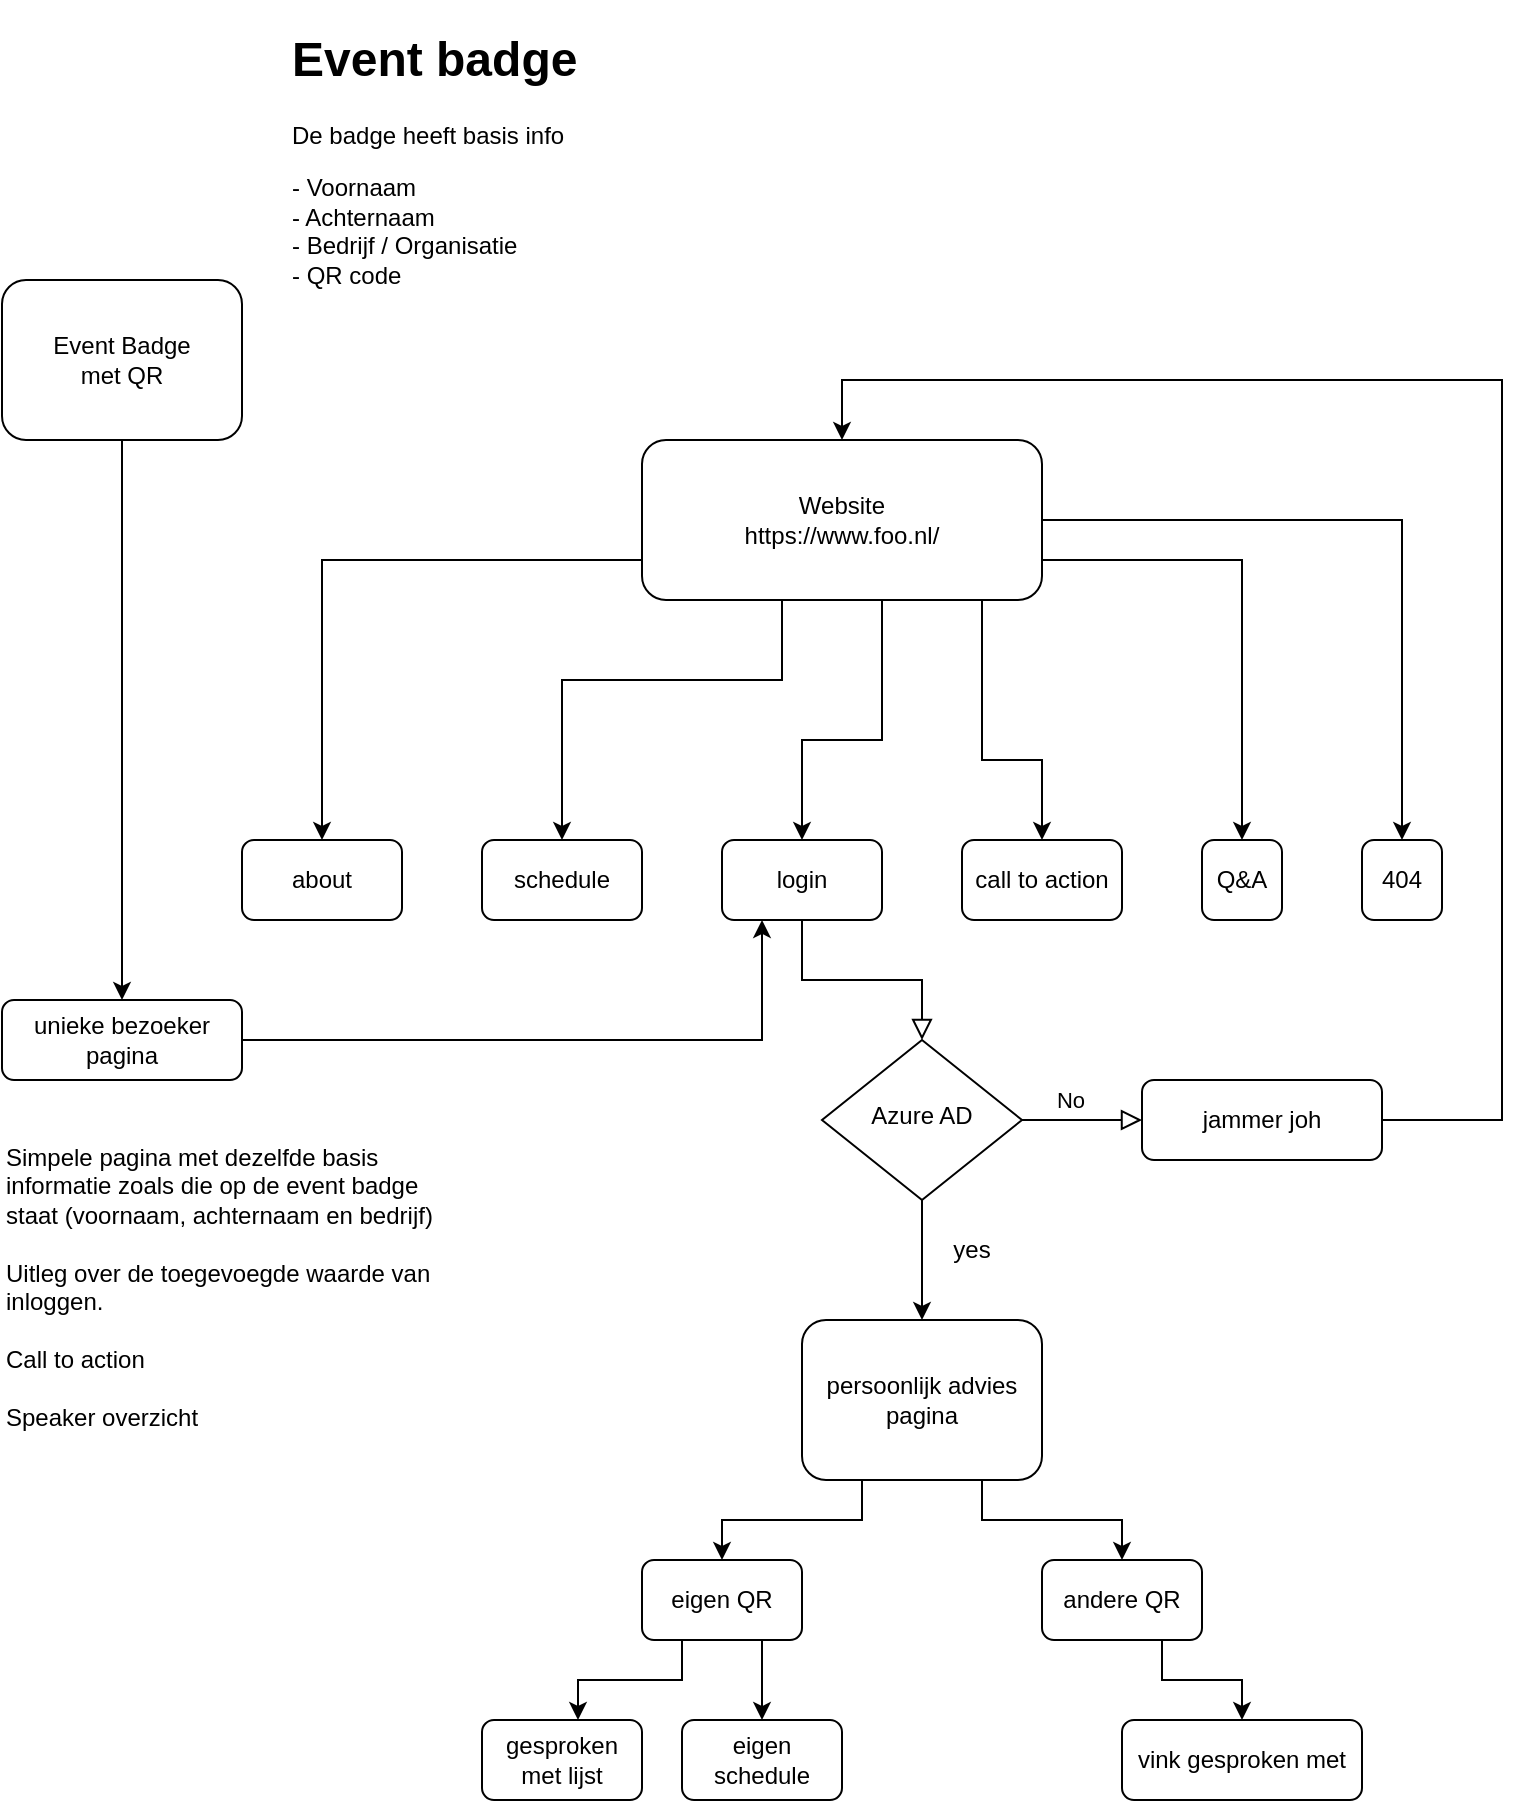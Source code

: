 <mxfile version="22.1.21" type="device">
  <diagram id="C5RBs43oDa-KdzZeNtuy" name="Page-1">
    <mxGraphModel dx="1101" dy="854" grid="1" gridSize="10" guides="1" tooltips="1" connect="1" arrows="1" fold="1" page="1" pageScale="1" pageWidth="827" pageHeight="1169" math="0" shadow="0">
      <root>
        <mxCell id="WIyWlLk6GJQsqaUBKTNV-0" />
        <mxCell id="WIyWlLk6GJQsqaUBKTNV-1" parent="WIyWlLk6GJQsqaUBKTNV-0" />
        <mxCell id="WIyWlLk6GJQsqaUBKTNV-2" value="" style="rounded=0;html=1;jettySize=auto;orthogonalLoop=1;fontSize=11;endArrow=block;endFill=0;endSize=8;strokeWidth=1;shadow=0;labelBackgroundColor=none;edgeStyle=orthogonalEdgeStyle;" parent="WIyWlLk6GJQsqaUBKTNV-1" source="WIyWlLk6GJQsqaUBKTNV-3" target="WIyWlLk6GJQsqaUBKTNV-6" edge="1">
          <mxGeometry relative="1" as="geometry" />
        </mxCell>
        <mxCell id="WIyWlLk6GJQsqaUBKTNV-3" value="login" style="rounded=1;whiteSpace=wrap;html=1;fontSize=12;glass=0;strokeWidth=1;shadow=0;" parent="WIyWlLk6GJQsqaUBKTNV-1" vertex="1">
          <mxGeometry x="400" y="440" width="80" height="40" as="geometry" />
        </mxCell>
        <mxCell id="WIyWlLk6GJQsqaUBKTNV-5" value="No" style="edgeStyle=orthogonalEdgeStyle;rounded=0;html=1;jettySize=auto;orthogonalLoop=1;fontSize=11;endArrow=block;endFill=0;endSize=8;strokeWidth=1;shadow=0;labelBackgroundColor=none;" parent="WIyWlLk6GJQsqaUBKTNV-1" source="WIyWlLk6GJQsqaUBKTNV-6" target="WIyWlLk6GJQsqaUBKTNV-7" edge="1">
          <mxGeometry x="-0.2" y="10" relative="1" as="geometry">
            <mxPoint as="offset" />
            <Array as="points">
              <mxPoint x="580" y="580" />
              <mxPoint x="580" y="580" />
            </Array>
          </mxGeometry>
        </mxCell>
        <mxCell id="bviS-xqKa8Wd2YwCjsFW-17" style="edgeStyle=orthogonalEdgeStyle;rounded=0;orthogonalLoop=1;jettySize=auto;html=1;exitX=0.5;exitY=1;exitDx=0;exitDy=0;entryX=0.5;entryY=0;entryDx=0;entryDy=0;" edge="1" parent="WIyWlLk6GJQsqaUBKTNV-1" source="WIyWlLk6GJQsqaUBKTNV-6" target="bviS-xqKa8Wd2YwCjsFW-13">
          <mxGeometry relative="1" as="geometry">
            <Array as="points">
              <mxPoint x="500" y="650" />
              <mxPoint x="500" y="650" />
            </Array>
          </mxGeometry>
        </mxCell>
        <mxCell id="WIyWlLk6GJQsqaUBKTNV-6" value="Azure AD" style="rhombus;whiteSpace=wrap;html=1;shadow=0;fontFamily=Helvetica;fontSize=12;align=center;strokeWidth=1;spacing=6;spacingTop=-4;" parent="WIyWlLk6GJQsqaUBKTNV-1" vertex="1">
          <mxGeometry x="450" y="540" width="100" height="80" as="geometry" />
        </mxCell>
        <mxCell id="bviS-xqKa8Wd2YwCjsFW-27" style="edgeStyle=orthogonalEdgeStyle;rounded=0;orthogonalLoop=1;jettySize=auto;html=1;exitX=1;exitY=0.5;exitDx=0;exitDy=0;entryX=0.5;entryY=0;entryDx=0;entryDy=0;" edge="1" parent="WIyWlLk6GJQsqaUBKTNV-1" source="WIyWlLk6GJQsqaUBKTNV-7" target="bviS-xqKa8Wd2YwCjsFW-2">
          <mxGeometry relative="1" as="geometry">
            <Array as="points">
              <mxPoint x="790" y="580" />
              <mxPoint x="790" y="210" />
              <mxPoint x="460" y="210" />
            </Array>
          </mxGeometry>
        </mxCell>
        <mxCell id="WIyWlLk6GJQsqaUBKTNV-7" value="jammer joh" style="rounded=1;whiteSpace=wrap;html=1;fontSize=12;glass=0;strokeWidth=1;shadow=0;" parent="WIyWlLk6GJQsqaUBKTNV-1" vertex="1">
          <mxGeometry x="610" y="560" width="120" height="40" as="geometry" />
        </mxCell>
        <mxCell id="bviS-xqKa8Wd2YwCjsFW-8" style="edgeStyle=orthogonalEdgeStyle;rounded=0;orthogonalLoop=1;jettySize=auto;html=1;exitX=0.5;exitY=1;exitDx=0;exitDy=0;entryX=0.5;entryY=0;entryDx=0;entryDy=0;" edge="1" parent="WIyWlLk6GJQsqaUBKTNV-1" source="bviS-xqKa8Wd2YwCjsFW-0" target="bviS-xqKa8Wd2YwCjsFW-3">
          <mxGeometry relative="1" as="geometry" />
        </mxCell>
        <mxCell id="bviS-xqKa8Wd2YwCjsFW-0" value="Event Badge&lt;br&gt;met QR" style="rounded=1;whiteSpace=wrap;html=1;" vertex="1" parent="WIyWlLk6GJQsqaUBKTNV-1">
          <mxGeometry x="40" y="160" width="120" height="80" as="geometry" />
        </mxCell>
        <mxCell id="bviS-xqKa8Wd2YwCjsFW-1" value="&lt;h1&gt;Event badge&lt;/h1&gt;&lt;p&gt;De badge heeft basis info&lt;/p&gt;&lt;p&gt;- Voornaam&lt;br&gt;- Achternaam&lt;br&gt;- Bedrijf / Organisatie&lt;br&gt;- QR code&lt;/p&gt;" style="text;html=1;strokeColor=none;fillColor=none;spacing=5;spacingTop=-20;whiteSpace=wrap;overflow=hidden;rounded=0;" vertex="1" parent="WIyWlLk6GJQsqaUBKTNV-1">
          <mxGeometry x="180" y="30" width="190" height="180" as="geometry" />
        </mxCell>
        <mxCell id="bviS-xqKa8Wd2YwCjsFW-9" style="edgeStyle=orthogonalEdgeStyle;rounded=0;orthogonalLoop=1;jettySize=auto;html=1;exitX=0;exitY=0.75;exitDx=0;exitDy=0;entryX=0.5;entryY=0;entryDx=0;entryDy=0;" edge="1" parent="WIyWlLk6GJQsqaUBKTNV-1" source="bviS-xqKa8Wd2YwCjsFW-2" target="bviS-xqKa8Wd2YwCjsFW-6">
          <mxGeometry relative="1" as="geometry">
            <Array as="points">
              <mxPoint x="200" y="300" />
            </Array>
          </mxGeometry>
        </mxCell>
        <mxCell id="bviS-xqKa8Wd2YwCjsFW-14" style="edgeStyle=orthogonalEdgeStyle;rounded=0;orthogonalLoop=1;jettySize=auto;html=1;exitX=0.5;exitY=1;exitDx=0;exitDy=0;entryX=0.5;entryY=0;entryDx=0;entryDy=0;" edge="1" parent="WIyWlLk6GJQsqaUBKTNV-1" source="bviS-xqKa8Wd2YwCjsFW-2" target="WIyWlLk6GJQsqaUBKTNV-3">
          <mxGeometry relative="1" as="geometry">
            <Array as="points">
              <mxPoint x="480" y="390" />
              <mxPoint x="440" y="390" />
            </Array>
          </mxGeometry>
        </mxCell>
        <mxCell id="bviS-xqKa8Wd2YwCjsFW-22" style="edgeStyle=orthogonalEdgeStyle;rounded=0;orthogonalLoop=1;jettySize=auto;html=1;exitX=0.75;exitY=1;exitDx=0;exitDy=0;entryX=0.5;entryY=0;entryDx=0;entryDy=0;" edge="1" parent="WIyWlLk6GJQsqaUBKTNV-1" source="bviS-xqKa8Wd2YwCjsFW-2" target="bviS-xqKa8Wd2YwCjsFW-21">
          <mxGeometry relative="1" as="geometry">
            <Array as="points">
              <mxPoint x="530" y="400" />
              <mxPoint x="560" y="400" />
            </Array>
          </mxGeometry>
        </mxCell>
        <mxCell id="bviS-xqKa8Wd2YwCjsFW-23" style="edgeStyle=orthogonalEdgeStyle;rounded=0;orthogonalLoop=1;jettySize=auto;html=1;exitX=1;exitY=0.5;exitDx=0;exitDy=0;entryX=0.5;entryY=0;entryDx=0;entryDy=0;" edge="1" parent="WIyWlLk6GJQsqaUBKTNV-1" source="bviS-xqKa8Wd2YwCjsFW-2" target="bviS-xqKa8Wd2YwCjsFW-19">
          <mxGeometry relative="1" as="geometry">
            <Array as="points">
              <mxPoint x="660" y="300" />
            </Array>
          </mxGeometry>
        </mxCell>
        <mxCell id="bviS-xqKa8Wd2YwCjsFW-24" style="edgeStyle=orthogonalEdgeStyle;rounded=0;orthogonalLoop=1;jettySize=auto;html=1;exitX=1;exitY=0.25;exitDx=0;exitDy=0;entryX=0.5;entryY=0;entryDx=0;entryDy=0;" edge="1" parent="WIyWlLk6GJQsqaUBKTNV-1" source="bviS-xqKa8Wd2YwCjsFW-2" target="bviS-xqKa8Wd2YwCjsFW-20">
          <mxGeometry relative="1" as="geometry">
            <Array as="points">
              <mxPoint x="740" y="280" />
            </Array>
          </mxGeometry>
        </mxCell>
        <mxCell id="bviS-xqKa8Wd2YwCjsFW-2" value="Website&lt;br&gt;https://www.foo.nl/" style="rounded=1;whiteSpace=wrap;html=1;" vertex="1" parent="WIyWlLk6GJQsqaUBKTNV-1">
          <mxGeometry x="360" y="240" width="200" height="80" as="geometry" />
        </mxCell>
        <mxCell id="bviS-xqKa8Wd2YwCjsFW-18" style="edgeStyle=orthogonalEdgeStyle;rounded=0;orthogonalLoop=1;jettySize=auto;html=1;exitX=1;exitY=0.5;exitDx=0;exitDy=0;entryX=0.25;entryY=1;entryDx=0;entryDy=0;" edge="1" parent="WIyWlLk6GJQsqaUBKTNV-1" source="bviS-xqKa8Wd2YwCjsFW-3" target="WIyWlLk6GJQsqaUBKTNV-3">
          <mxGeometry relative="1" as="geometry">
            <Array as="points">
              <mxPoint x="420" y="540" />
            </Array>
          </mxGeometry>
        </mxCell>
        <mxCell id="bviS-xqKa8Wd2YwCjsFW-3" value="unieke bezoeker pagina" style="rounded=1;whiteSpace=wrap;html=1;" vertex="1" parent="WIyWlLk6GJQsqaUBKTNV-1">
          <mxGeometry x="40" y="520" width="120" height="40" as="geometry" />
        </mxCell>
        <mxCell id="bviS-xqKa8Wd2YwCjsFW-6" value="about" style="rounded=1;whiteSpace=wrap;html=1;" vertex="1" parent="WIyWlLk6GJQsqaUBKTNV-1">
          <mxGeometry x="160" y="440" width="80" height="40" as="geometry" />
        </mxCell>
        <mxCell id="bviS-xqKa8Wd2YwCjsFW-7" value="schedule" style="rounded=1;whiteSpace=wrap;html=1;" vertex="1" parent="WIyWlLk6GJQsqaUBKTNV-1">
          <mxGeometry x="280" y="440" width="80" height="40" as="geometry" />
        </mxCell>
        <mxCell id="bviS-xqKa8Wd2YwCjsFW-34" style="edgeStyle=orthogonalEdgeStyle;rounded=0;orthogonalLoop=1;jettySize=auto;html=1;exitX=0.25;exitY=1;exitDx=0;exitDy=0;entryX=0.5;entryY=0;entryDx=0;entryDy=0;" edge="1" parent="WIyWlLk6GJQsqaUBKTNV-1" source="bviS-xqKa8Wd2YwCjsFW-13" target="bviS-xqKa8Wd2YwCjsFW-30">
          <mxGeometry relative="1" as="geometry" />
        </mxCell>
        <mxCell id="bviS-xqKa8Wd2YwCjsFW-35" style="edgeStyle=orthogonalEdgeStyle;rounded=0;orthogonalLoop=1;jettySize=auto;html=1;exitX=0.75;exitY=1;exitDx=0;exitDy=0;entryX=0.5;entryY=0;entryDx=0;entryDy=0;" edge="1" parent="WIyWlLk6GJQsqaUBKTNV-1" source="bviS-xqKa8Wd2YwCjsFW-13" target="bviS-xqKa8Wd2YwCjsFW-31">
          <mxGeometry relative="1" as="geometry" />
        </mxCell>
        <mxCell id="bviS-xqKa8Wd2YwCjsFW-13" value="persoonlijk advies&lt;br&gt;pagina" style="rounded=1;whiteSpace=wrap;html=1;fontSize=12;glass=0;strokeWidth=1;shadow=0;" vertex="1" parent="WIyWlLk6GJQsqaUBKTNV-1">
          <mxGeometry x="440" y="680" width="120" height="80" as="geometry" />
        </mxCell>
        <mxCell id="bviS-xqKa8Wd2YwCjsFW-16" style="edgeStyle=orthogonalEdgeStyle;rounded=0;orthogonalLoop=1;jettySize=auto;html=1;entryX=0.5;entryY=0;entryDx=0;entryDy=0;exitX=0.25;exitY=1;exitDx=0;exitDy=0;" edge="1" parent="WIyWlLk6GJQsqaUBKTNV-1" source="bviS-xqKa8Wd2YwCjsFW-2" target="bviS-xqKa8Wd2YwCjsFW-7">
          <mxGeometry relative="1" as="geometry">
            <mxPoint x="390" y="390" as="sourcePoint" />
            <mxPoint x="200" y="442" as="targetPoint" />
            <Array as="points">
              <mxPoint x="430" y="360" />
              <mxPoint x="320" y="360" />
            </Array>
          </mxGeometry>
        </mxCell>
        <mxCell id="bviS-xqKa8Wd2YwCjsFW-19" value="Q&amp;amp;A" style="rounded=1;whiteSpace=wrap;html=1;" vertex="1" parent="WIyWlLk6GJQsqaUBKTNV-1">
          <mxGeometry x="640" y="440" width="40" height="40" as="geometry" />
        </mxCell>
        <mxCell id="bviS-xqKa8Wd2YwCjsFW-20" value="404" style="rounded=1;whiteSpace=wrap;html=1;" vertex="1" parent="WIyWlLk6GJQsqaUBKTNV-1">
          <mxGeometry x="720" y="440" width="40" height="40" as="geometry" />
        </mxCell>
        <mxCell id="bviS-xqKa8Wd2YwCjsFW-21" value="call to action" style="rounded=1;whiteSpace=wrap;html=1;" vertex="1" parent="WIyWlLk6GJQsqaUBKTNV-1">
          <mxGeometry x="520" y="440" width="80" height="40" as="geometry" />
        </mxCell>
        <mxCell id="bviS-xqKa8Wd2YwCjsFW-26" value="Simpele pagina met dezelfde basis informatie zoals die op de event badge staat (voornaam, achternaam en bedrijf)&lt;br&gt;&lt;br&gt;Uitleg over de toegevoegde waarde van inloggen.&lt;br&gt;&lt;br&gt;Call to action&lt;br&gt;&lt;br&gt;Speaker overzicht" style="text;html=1;strokeColor=none;fillColor=none;align=left;verticalAlign=top;whiteSpace=wrap;rounded=0;" vertex="1" parent="WIyWlLk6GJQsqaUBKTNV-1">
          <mxGeometry x="40" y="585" width="220" height="155" as="geometry" />
        </mxCell>
        <mxCell id="bviS-xqKa8Wd2YwCjsFW-29" value="yes" style="text;html=1;strokeColor=none;fillColor=none;align=center;verticalAlign=middle;whiteSpace=wrap;rounded=0;" vertex="1" parent="WIyWlLk6GJQsqaUBKTNV-1">
          <mxGeometry x="510" y="630" width="30" height="30" as="geometry" />
        </mxCell>
        <mxCell id="bviS-xqKa8Wd2YwCjsFW-39" style="edgeStyle=orthogonalEdgeStyle;rounded=0;orthogonalLoop=1;jettySize=auto;html=1;exitX=0.75;exitY=1;exitDx=0;exitDy=0;entryX=0.5;entryY=0;entryDx=0;entryDy=0;" edge="1" parent="WIyWlLk6GJQsqaUBKTNV-1" source="bviS-xqKa8Wd2YwCjsFW-30" target="bviS-xqKa8Wd2YwCjsFW-37">
          <mxGeometry relative="1" as="geometry" />
        </mxCell>
        <mxCell id="bviS-xqKa8Wd2YwCjsFW-30" value="eigen QR" style="rounded=1;whiteSpace=wrap;html=1;" vertex="1" parent="WIyWlLk6GJQsqaUBKTNV-1">
          <mxGeometry x="360" y="800" width="80" height="40" as="geometry" />
        </mxCell>
        <mxCell id="bviS-xqKa8Wd2YwCjsFW-41" style="edgeStyle=orthogonalEdgeStyle;rounded=0;orthogonalLoop=1;jettySize=auto;html=1;exitX=0.75;exitY=1;exitDx=0;exitDy=0;entryX=0.5;entryY=0;entryDx=0;entryDy=0;" edge="1" parent="WIyWlLk6GJQsqaUBKTNV-1" source="bviS-xqKa8Wd2YwCjsFW-31" target="bviS-xqKa8Wd2YwCjsFW-40">
          <mxGeometry relative="1" as="geometry" />
        </mxCell>
        <mxCell id="bviS-xqKa8Wd2YwCjsFW-31" value="andere QR" style="rounded=1;whiteSpace=wrap;html=1;" vertex="1" parent="WIyWlLk6GJQsqaUBKTNV-1">
          <mxGeometry x="560" y="800" width="80" height="40" as="geometry" />
        </mxCell>
        <mxCell id="bviS-xqKa8Wd2YwCjsFW-36" value="gesproken met lijst" style="rounded=1;whiteSpace=wrap;html=1;" vertex="1" parent="WIyWlLk6GJQsqaUBKTNV-1">
          <mxGeometry x="280" y="880" width="80" height="40" as="geometry" />
        </mxCell>
        <mxCell id="bviS-xqKa8Wd2YwCjsFW-37" value="eigen schedule" style="rounded=1;whiteSpace=wrap;html=1;" vertex="1" parent="WIyWlLk6GJQsqaUBKTNV-1">
          <mxGeometry x="380" y="880" width="80" height="40" as="geometry" />
        </mxCell>
        <mxCell id="bviS-xqKa8Wd2YwCjsFW-38" style="edgeStyle=orthogonalEdgeStyle;rounded=0;orthogonalLoop=1;jettySize=auto;html=1;exitX=0.25;exitY=1;exitDx=0;exitDy=0;entryX=0.6;entryY=0;entryDx=0;entryDy=0;entryPerimeter=0;" edge="1" parent="WIyWlLk6GJQsqaUBKTNV-1" source="bviS-xqKa8Wd2YwCjsFW-30" target="bviS-xqKa8Wd2YwCjsFW-36">
          <mxGeometry relative="1" as="geometry" />
        </mxCell>
        <mxCell id="bviS-xqKa8Wd2YwCjsFW-40" value="vink gesproken met" style="rounded=1;whiteSpace=wrap;html=1;" vertex="1" parent="WIyWlLk6GJQsqaUBKTNV-1">
          <mxGeometry x="600" y="880" width="120" height="40" as="geometry" />
        </mxCell>
      </root>
    </mxGraphModel>
  </diagram>
</mxfile>

